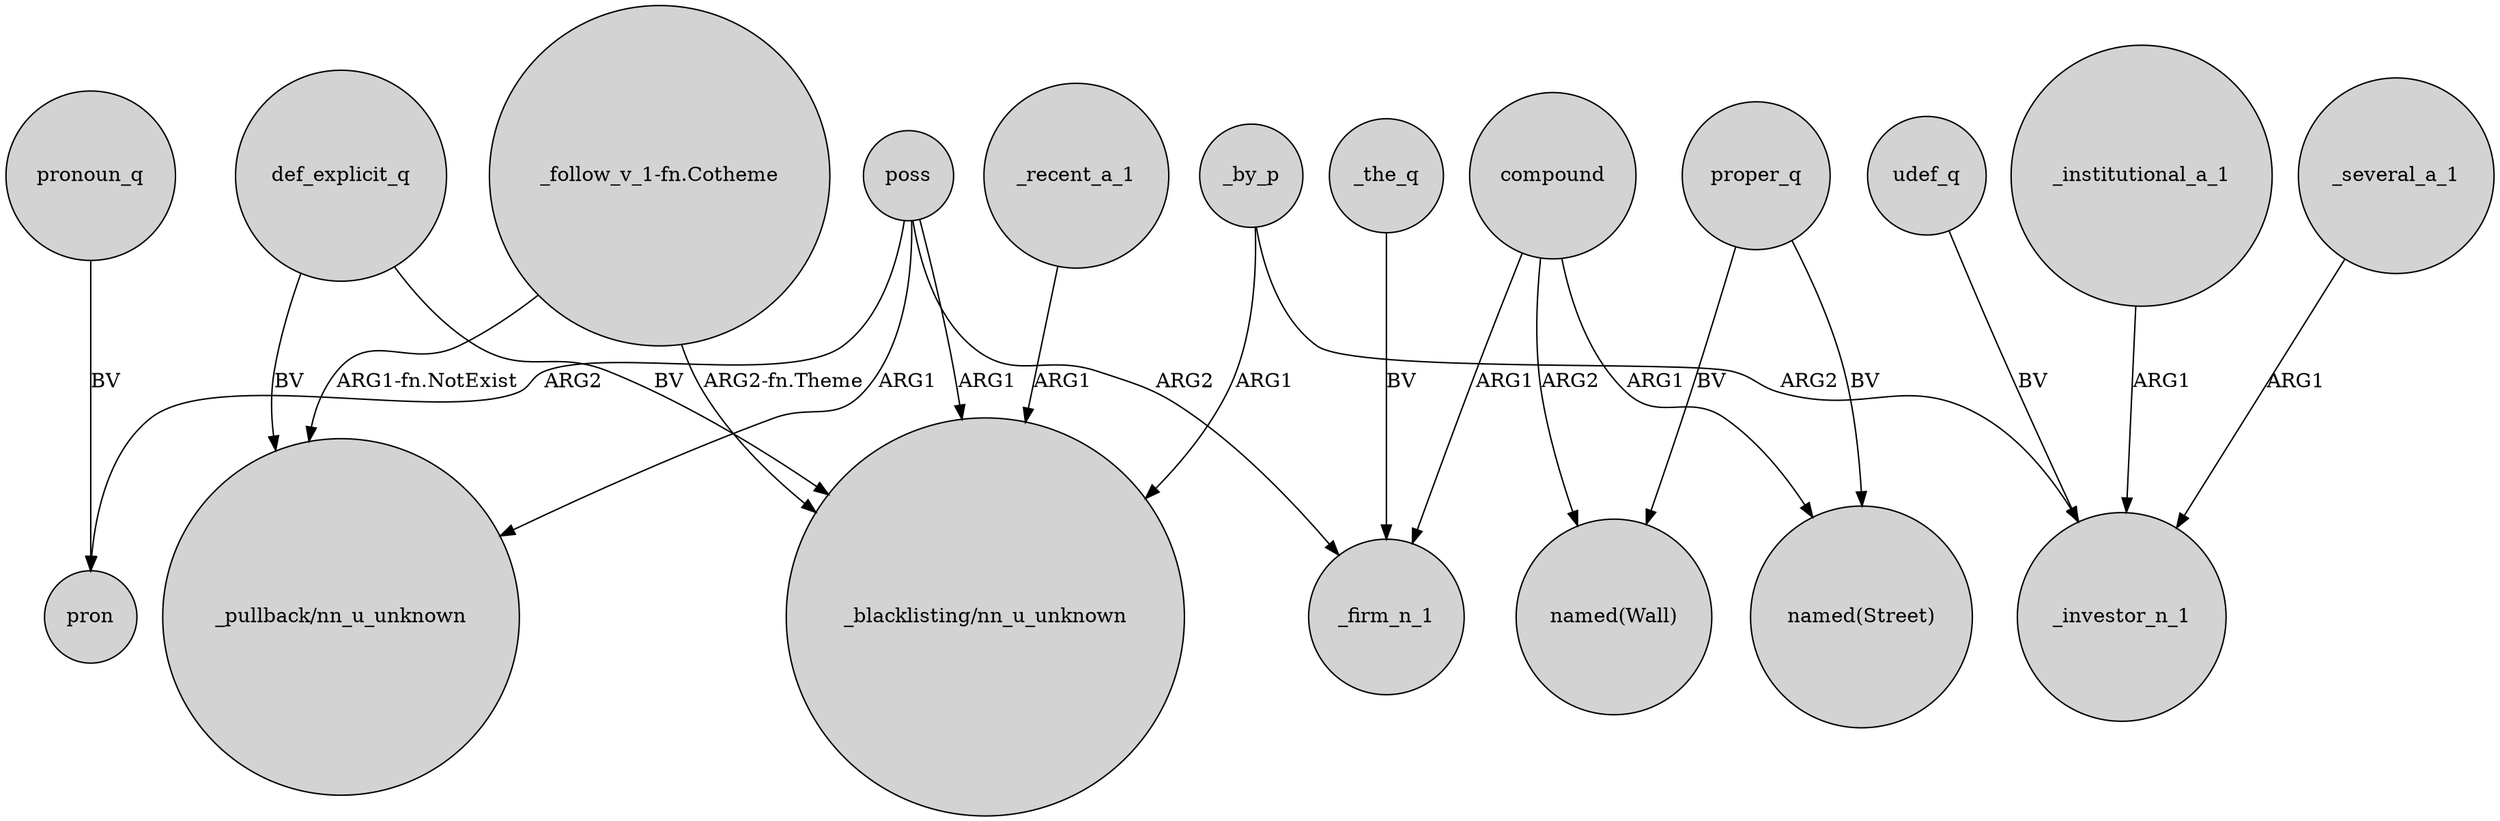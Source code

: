 digraph {
	node [shape=circle style=filled]
	_by_p -> "_blacklisting/nn_u_unknown" [label=ARG1]
	poss -> pron [label=ARG2]
	udef_q -> _investor_n_1 [label=BV]
	"_follow_v_1-fn.Cotheme" -> "_blacklisting/nn_u_unknown" [label="ARG2-fn.Theme"]
	compound -> "named(Street)" [label=ARG1]
	proper_q -> "named(Wall)" [label=BV]
	def_explicit_q -> "_pullback/nn_u_unknown" [label=BV]
	_recent_a_1 -> "_blacklisting/nn_u_unknown" [label=ARG1]
	poss -> "_pullback/nn_u_unknown" [label=ARG1]
	proper_q -> "named(Street)" [label=BV]
	def_explicit_q -> "_blacklisting/nn_u_unknown" [label=BV]
	pronoun_q -> pron [label=BV]
	compound -> "named(Wall)" [label=ARG2]
	poss -> "_blacklisting/nn_u_unknown" [label=ARG1]
	_institutional_a_1 -> _investor_n_1 [label=ARG1]
	poss -> _firm_n_1 [label=ARG2]
	compound -> _firm_n_1 [label=ARG1]
	_the_q -> _firm_n_1 [label=BV]
	_by_p -> _investor_n_1 [label=ARG2]
	"_follow_v_1-fn.Cotheme" -> "_pullback/nn_u_unknown" [label="ARG1-fn.NotExist"]
	_several_a_1 -> _investor_n_1 [label=ARG1]
}
